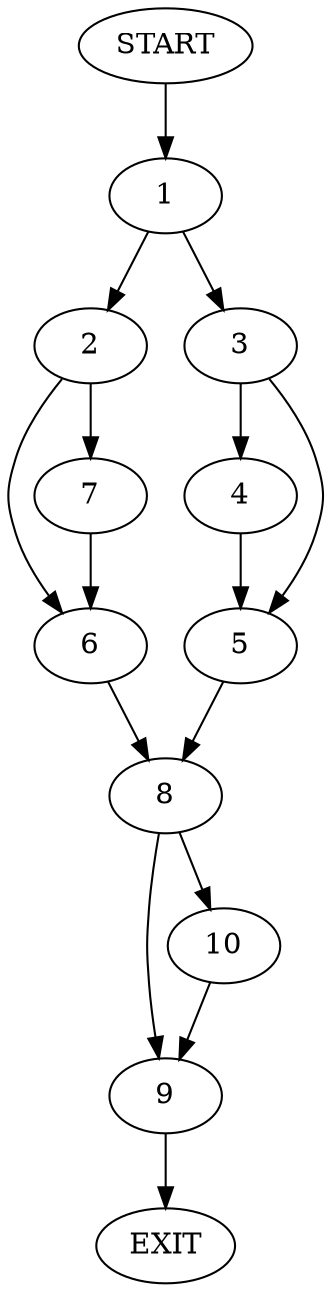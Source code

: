 digraph {
0 [label="START"]
11 [label="EXIT"]
0 -> 1
1 -> 2
1 -> 3
3 -> 4
3 -> 5
2 -> 6
2 -> 7
7 -> 6
6 -> 8
8 -> 9
8 -> 10
4 -> 5
5 -> 8
9 -> 11
10 -> 9
}

